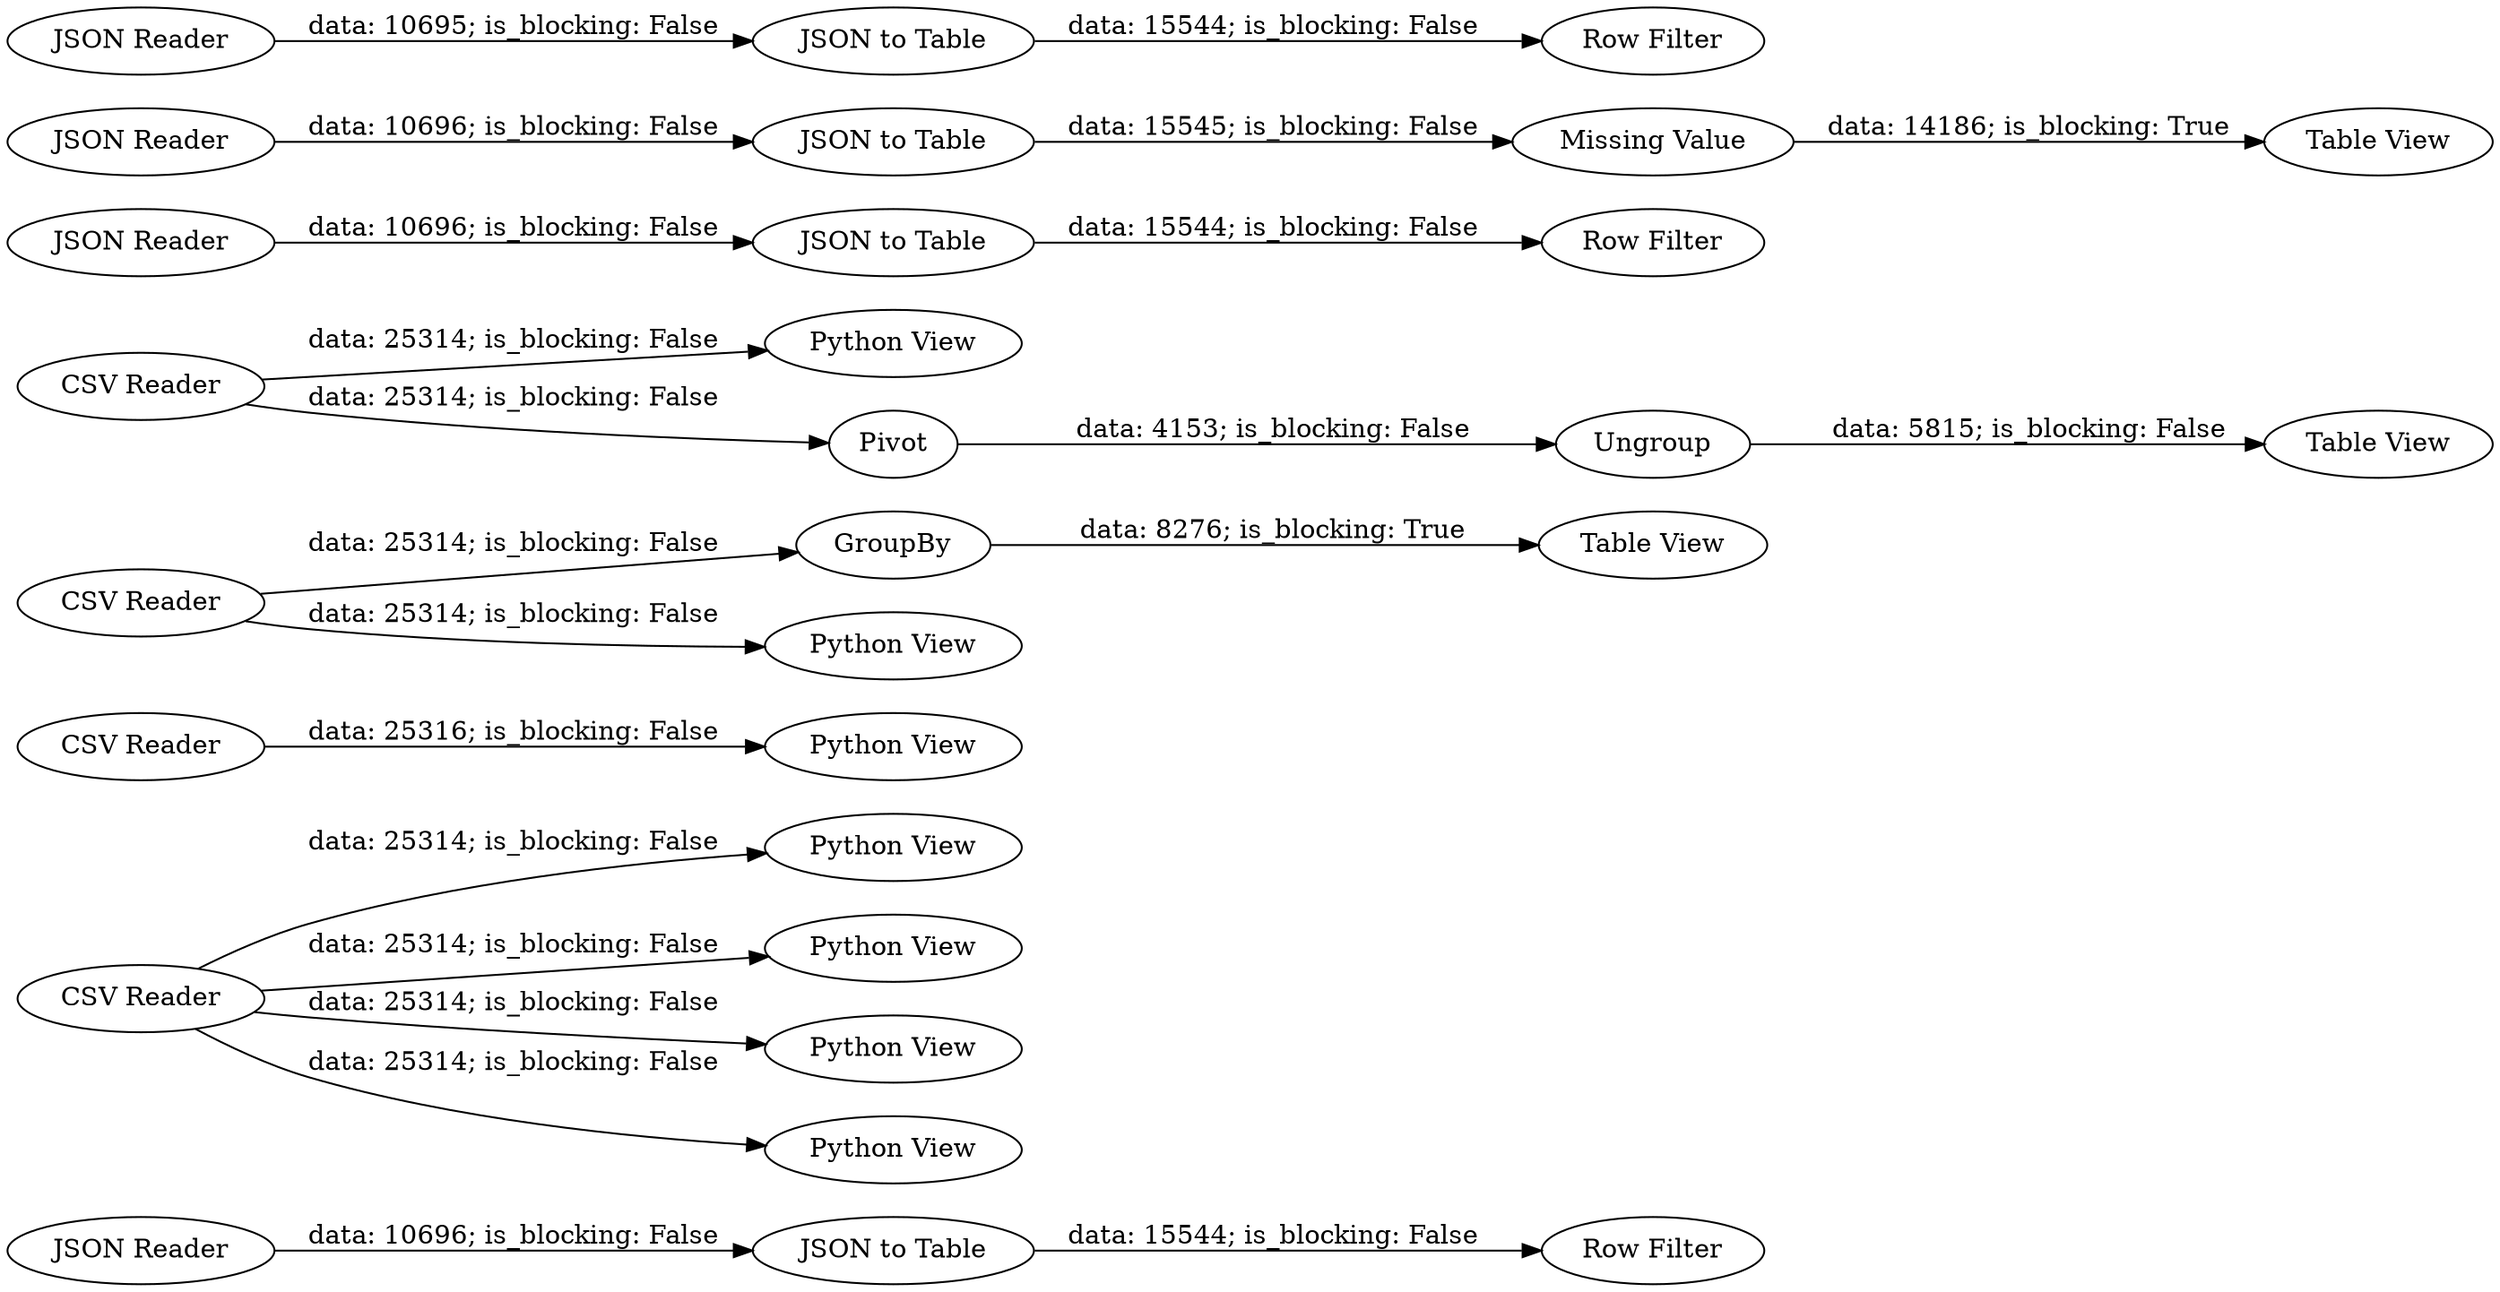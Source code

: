 digraph {
	"-8722449795254965511_47" [label="JSON Reader"]
	"-8722449795254965511_16" [label="Python View"]
	"-8722449795254965511_15" [label="CSV Reader"]
	"-8722449795254965511_5" [label="Python View"]
	"-8722449795254965511_17" [label="CSV Reader"]
	"-8722449795254965511_20" [label="Python View"]
	"-8722449795254965511_41" [label="JSON to Table"]
	"-8722449795254965511_19" [label="CSV Reader"]
	"-8722449795254965511_28" [label="Table View"]
	"-8722449795254965511_42" [label="Row Filter"]
	"-8722449795254965511_23" [label="Python View"]
	"-8722449795254965511_39" [label="Table View"]
	"-8722449795254965511_29" [label=Pivot]
	"-8722449795254965511_44" [label="JSON to Table"]
	"-8722449795254965511_6" [label="CSV Reader"]
	"-8722449795254965511_7" [label="Python View"]
	"-8722449795254965511_36" [label="Missing Value"]
	"-8722449795254965511_46" [label="Row Filter"]
	"-8722449795254965511_22" [label=GroupBy]
	"-8722449795254965511_40" [label="JSON Reader"]
	"-8722449795254965511_37" [label="JSON Reader"]
	"-8722449795254965511_27" [label="Table View"]
	"-8722449795254965511_45" [label="Row Filter"]
	"-8722449795254965511_48" [label="JSON to Table"]
	"-8722449795254965511_43" [label="JSON Reader"]
	"-8722449795254965511_18" [label="Python View"]
	"-8722449795254965511_14" [label="Python View"]
	"-8722449795254965511_30" [label=Ungroup]
	"-8722449795254965511_38" [label="JSON to Table"]
	"-8722449795254965511_30" -> "-8722449795254965511_28" [label="data: 5815; is_blocking: False"]
	"-8722449795254965511_6" -> "-8722449795254965511_23" [label="data: 25314; is_blocking: False"]
	"-8722449795254965511_36" -> "-8722449795254965511_39" [label="data: 14186; is_blocking: True"]
	"-8722449795254965511_6" -> "-8722449795254965511_7" [label="data: 25314; is_blocking: False"]
	"-8722449795254965511_17" -> "-8722449795254965511_22" [label="data: 25314; is_blocking: False"]
	"-8722449795254965511_47" -> "-8722449795254965511_48" [label="data: 10696; is_blocking: False"]
	"-8722449795254965511_19" -> "-8722449795254965511_20" [label="data: 25314; is_blocking: False"]
	"-8722449795254965511_40" -> "-8722449795254965511_41" [label="data: 10696; is_blocking: False"]
	"-8722449795254965511_44" -> "-8722449795254965511_45" [label="data: 15544; is_blocking: False"]
	"-8722449795254965511_37" -> "-8722449795254965511_38" [label="data: 10696; is_blocking: False"]
	"-8722449795254965511_19" -> "-8722449795254965511_29" [label="data: 25314; is_blocking: False"]
	"-8722449795254965511_41" -> "-8722449795254965511_42" [label="data: 15544; is_blocking: False"]
	"-8722449795254965511_15" -> "-8722449795254965511_14" [label="data: 25316; is_blocking: False"]
	"-8722449795254965511_43" -> "-8722449795254965511_44" [label="data: 10695; is_blocking: False"]
	"-8722449795254965511_38" -> "-8722449795254965511_36" [label="data: 15545; is_blocking: False"]
	"-8722449795254965511_22" -> "-8722449795254965511_27" [label="data: 8276; is_blocking: True"]
	"-8722449795254965511_29" -> "-8722449795254965511_30" [label="data: 4153; is_blocking: False"]
	"-8722449795254965511_6" -> "-8722449795254965511_5" [label="data: 25314; is_blocking: False"]
	"-8722449795254965511_17" -> "-8722449795254965511_18" [label="data: 25314; is_blocking: False"]
	"-8722449795254965511_48" -> "-8722449795254965511_46" [label="data: 15544; is_blocking: False"]
	"-8722449795254965511_6" -> "-8722449795254965511_16" [label="data: 25314; is_blocking: False"]
	rankdir=LR
}
